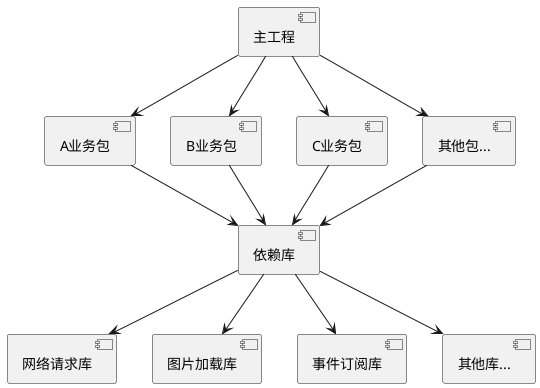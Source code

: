 @startuml
[主工程] --> [A业务包]
[主工程] --> [B业务包]
[主工程] --> [C业务包]
[主工程] --> [其他包...]

[依赖库] --> [网络请求库]
[依赖库] --> [图片加载库]
[依赖库] --> [事件订阅库]
[依赖库] --> [其他库...]

[A业务包]-->[依赖库]
[B业务包]-->[依赖库]
[C业务包]-->[依赖库]
[其他包...]-->[依赖库]
 @enduml